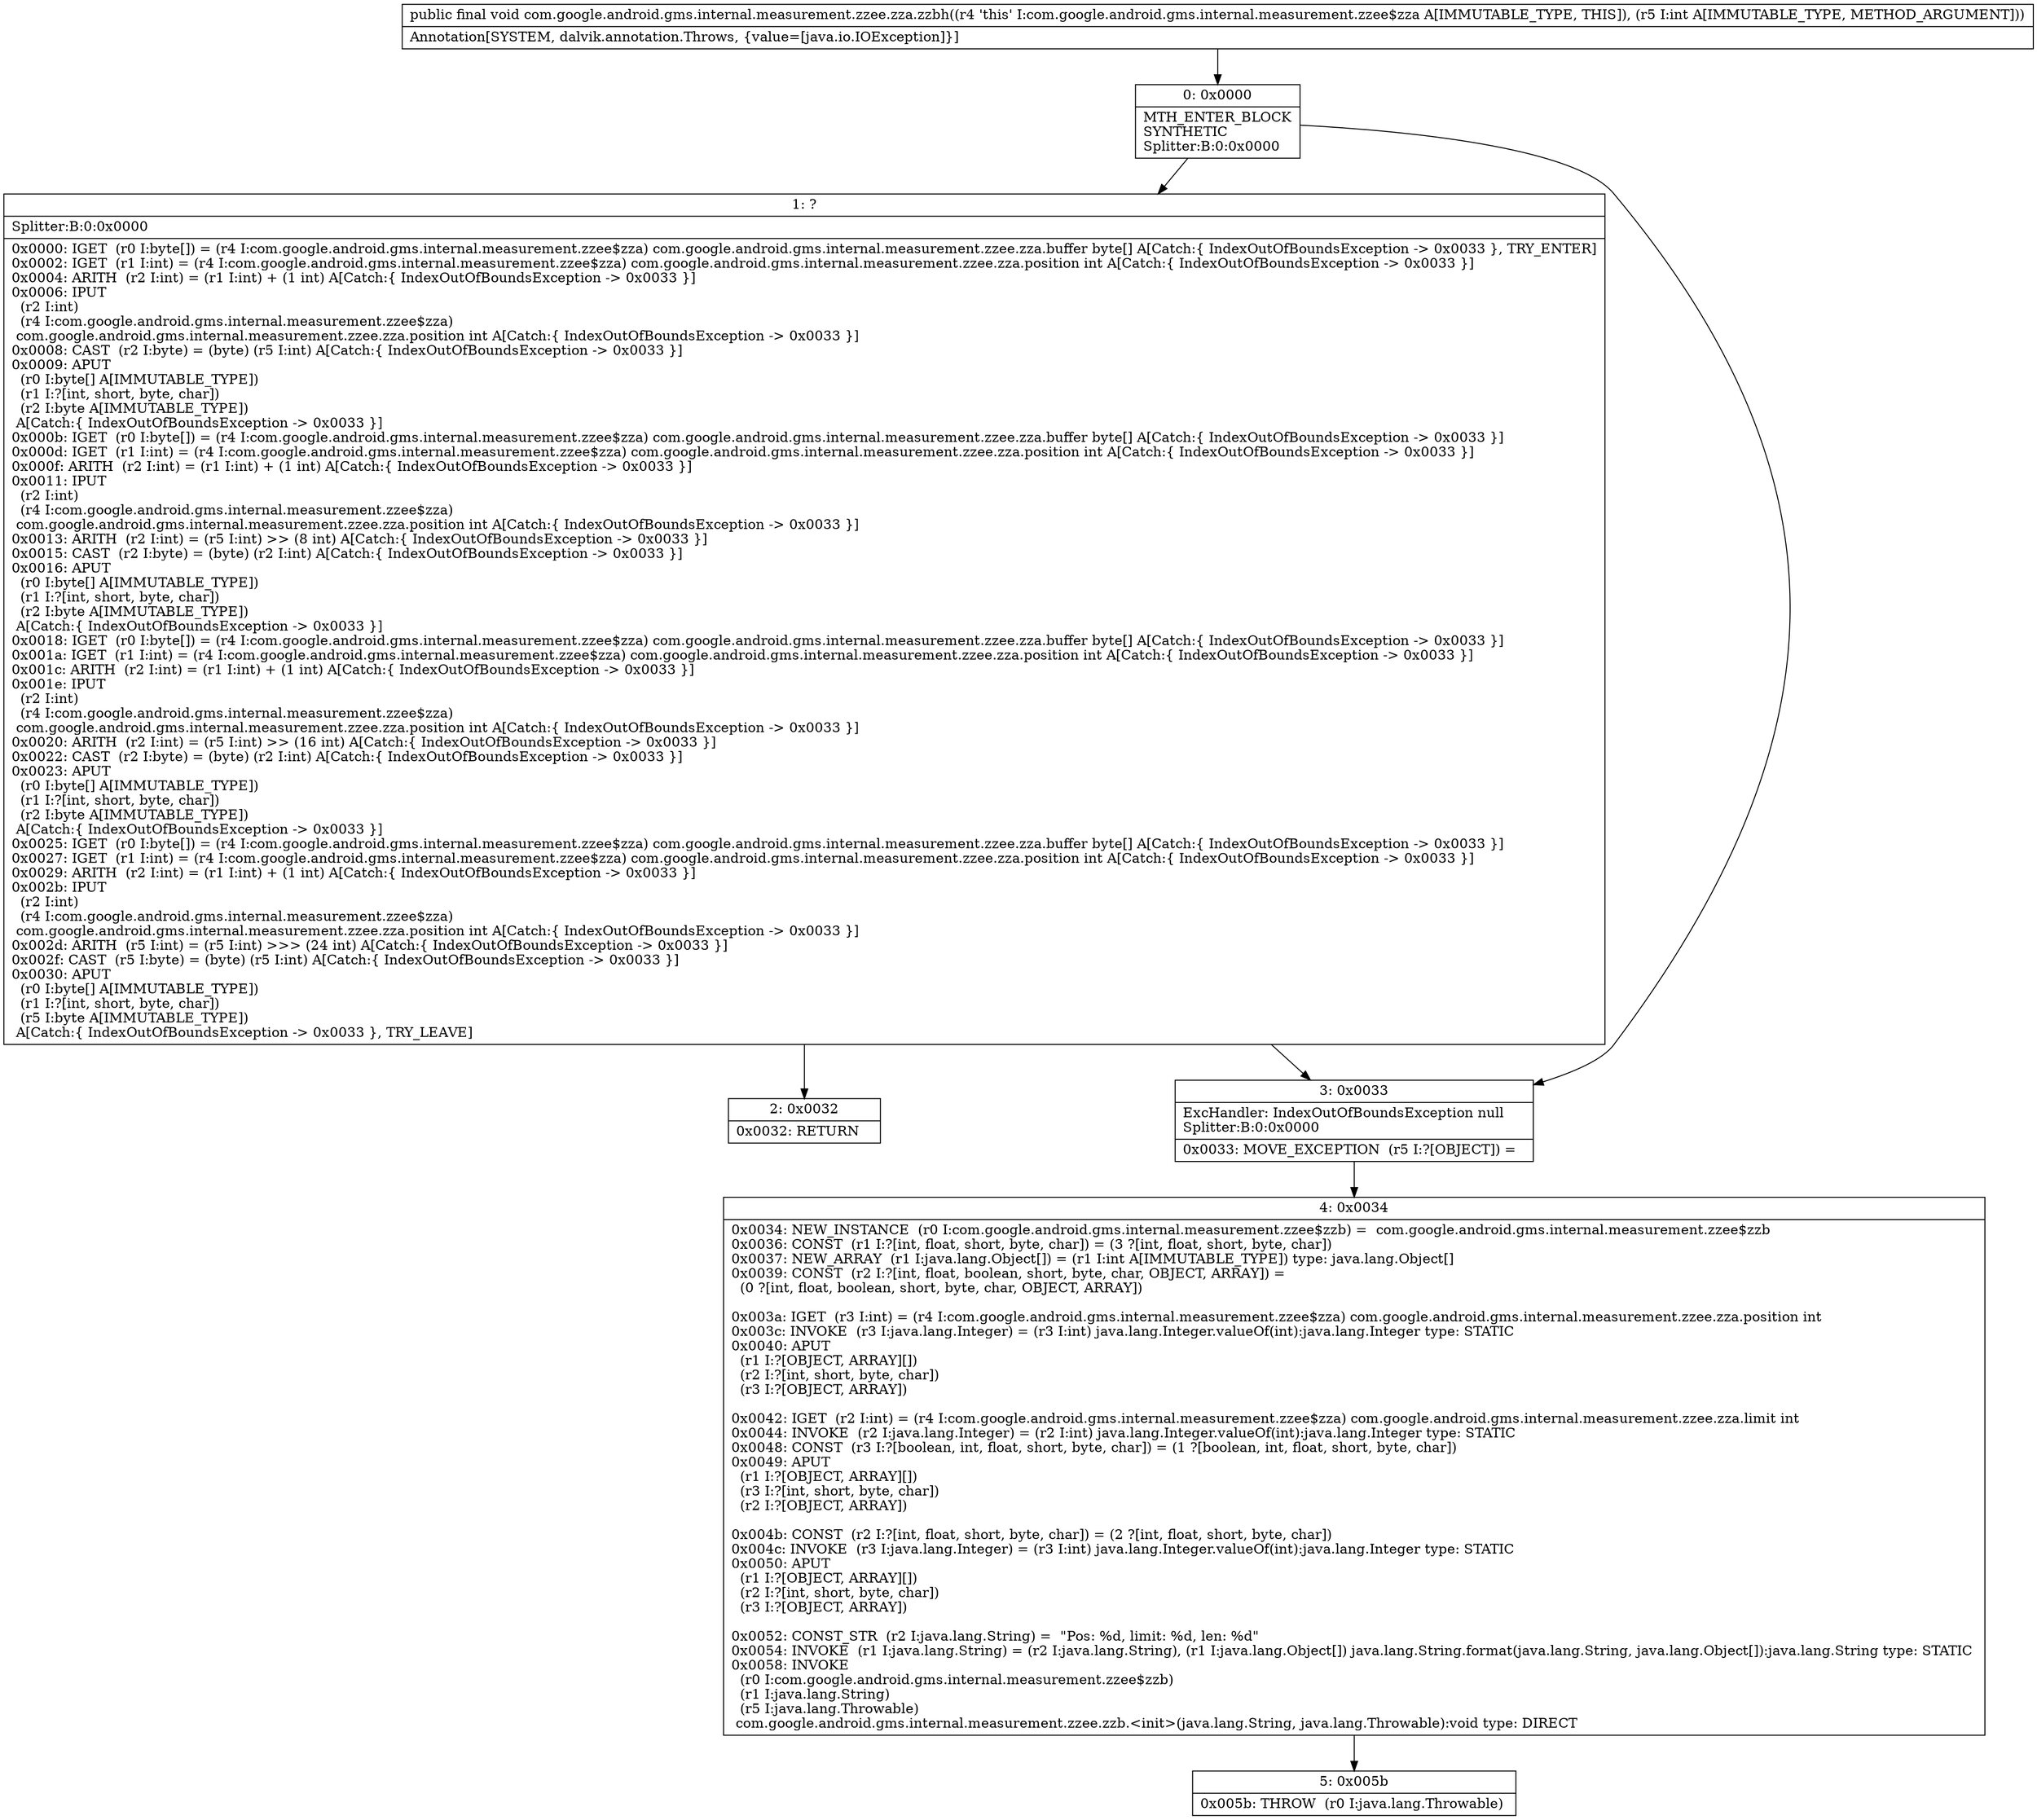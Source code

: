 digraph "CFG forcom.google.android.gms.internal.measurement.zzee.zza.zzbh(I)V" {
Node_0 [shape=record,label="{0\:\ 0x0000|MTH_ENTER_BLOCK\lSYNTHETIC\lSplitter:B:0:0x0000\l}"];
Node_1 [shape=record,label="{1\:\ ?|Splitter:B:0:0x0000\l|0x0000: IGET  (r0 I:byte[]) = (r4 I:com.google.android.gms.internal.measurement.zzee$zza) com.google.android.gms.internal.measurement.zzee.zza.buffer byte[] A[Catch:\{ IndexOutOfBoundsException \-\> 0x0033 \}, TRY_ENTER]\l0x0002: IGET  (r1 I:int) = (r4 I:com.google.android.gms.internal.measurement.zzee$zza) com.google.android.gms.internal.measurement.zzee.zza.position int A[Catch:\{ IndexOutOfBoundsException \-\> 0x0033 \}]\l0x0004: ARITH  (r2 I:int) = (r1 I:int) + (1 int) A[Catch:\{ IndexOutOfBoundsException \-\> 0x0033 \}]\l0x0006: IPUT  \l  (r2 I:int)\l  (r4 I:com.google.android.gms.internal.measurement.zzee$zza)\l com.google.android.gms.internal.measurement.zzee.zza.position int A[Catch:\{ IndexOutOfBoundsException \-\> 0x0033 \}]\l0x0008: CAST  (r2 I:byte) = (byte) (r5 I:int) A[Catch:\{ IndexOutOfBoundsException \-\> 0x0033 \}]\l0x0009: APUT  \l  (r0 I:byte[] A[IMMUTABLE_TYPE])\l  (r1 I:?[int, short, byte, char])\l  (r2 I:byte A[IMMUTABLE_TYPE])\l A[Catch:\{ IndexOutOfBoundsException \-\> 0x0033 \}]\l0x000b: IGET  (r0 I:byte[]) = (r4 I:com.google.android.gms.internal.measurement.zzee$zza) com.google.android.gms.internal.measurement.zzee.zza.buffer byte[] A[Catch:\{ IndexOutOfBoundsException \-\> 0x0033 \}]\l0x000d: IGET  (r1 I:int) = (r4 I:com.google.android.gms.internal.measurement.zzee$zza) com.google.android.gms.internal.measurement.zzee.zza.position int A[Catch:\{ IndexOutOfBoundsException \-\> 0x0033 \}]\l0x000f: ARITH  (r2 I:int) = (r1 I:int) + (1 int) A[Catch:\{ IndexOutOfBoundsException \-\> 0x0033 \}]\l0x0011: IPUT  \l  (r2 I:int)\l  (r4 I:com.google.android.gms.internal.measurement.zzee$zza)\l com.google.android.gms.internal.measurement.zzee.zza.position int A[Catch:\{ IndexOutOfBoundsException \-\> 0x0033 \}]\l0x0013: ARITH  (r2 I:int) = (r5 I:int) \>\> (8 int) A[Catch:\{ IndexOutOfBoundsException \-\> 0x0033 \}]\l0x0015: CAST  (r2 I:byte) = (byte) (r2 I:int) A[Catch:\{ IndexOutOfBoundsException \-\> 0x0033 \}]\l0x0016: APUT  \l  (r0 I:byte[] A[IMMUTABLE_TYPE])\l  (r1 I:?[int, short, byte, char])\l  (r2 I:byte A[IMMUTABLE_TYPE])\l A[Catch:\{ IndexOutOfBoundsException \-\> 0x0033 \}]\l0x0018: IGET  (r0 I:byte[]) = (r4 I:com.google.android.gms.internal.measurement.zzee$zza) com.google.android.gms.internal.measurement.zzee.zza.buffer byte[] A[Catch:\{ IndexOutOfBoundsException \-\> 0x0033 \}]\l0x001a: IGET  (r1 I:int) = (r4 I:com.google.android.gms.internal.measurement.zzee$zza) com.google.android.gms.internal.measurement.zzee.zza.position int A[Catch:\{ IndexOutOfBoundsException \-\> 0x0033 \}]\l0x001c: ARITH  (r2 I:int) = (r1 I:int) + (1 int) A[Catch:\{ IndexOutOfBoundsException \-\> 0x0033 \}]\l0x001e: IPUT  \l  (r2 I:int)\l  (r4 I:com.google.android.gms.internal.measurement.zzee$zza)\l com.google.android.gms.internal.measurement.zzee.zza.position int A[Catch:\{ IndexOutOfBoundsException \-\> 0x0033 \}]\l0x0020: ARITH  (r2 I:int) = (r5 I:int) \>\> (16 int) A[Catch:\{ IndexOutOfBoundsException \-\> 0x0033 \}]\l0x0022: CAST  (r2 I:byte) = (byte) (r2 I:int) A[Catch:\{ IndexOutOfBoundsException \-\> 0x0033 \}]\l0x0023: APUT  \l  (r0 I:byte[] A[IMMUTABLE_TYPE])\l  (r1 I:?[int, short, byte, char])\l  (r2 I:byte A[IMMUTABLE_TYPE])\l A[Catch:\{ IndexOutOfBoundsException \-\> 0x0033 \}]\l0x0025: IGET  (r0 I:byte[]) = (r4 I:com.google.android.gms.internal.measurement.zzee$zza) com.google.android.gms.internal.measurement.zzee.zza.buffer byte[] A[Catch:\{ IndexOutOfBoundsException \-\> 0x0033 \}]\l0x0027: IGET  (r1 I:int) = (r4 I:com.google.android.gms.internal.measurement.zzee$zza) com.google.android.gms.internal.measurement.zzee.zza.position int A[Catch:\{ IndexOutOfBoundsException \-\> 0x0033 \}]\l0x0029: ARITH  (r2 I:int) = (r1 I:int) + (1 int) A[Catch:\{ IndexOutOfBoundsException \-\> 0x0033 \}]\l0x002b: IPUT  \l  (r2 I:int)\l  (r4 I:com.google.android.gms.internal.measurement.zzee$zza)\l com.google.android.gms.internal.measurement.zzee.zza.position int A[Catch:\{ IndexOutOfBoundsException \-\> 0x0033 \}]\l0x002d: ARITH  (r5 I:int) = (r5 I:int) \>\>\> (24 int) A[Catch:\{ IndexOutOfBoundsException \-\> 0x0033 \}]\l0x002f: CAST  (r5 I:byte) = (byte) (r5 I:int) A[Catch:\{ IndexOutOfBoundsException \-\> 0x0033 \}]\l0x0030: APUT  \l  (r0 I:byte[] A[IMMUTABLE_TYPE])\l  (r1 I:?[int, short, byte, char])\l  (r5 I:byte A[IMMUTABLE_TYPE])\l A[Catch:\{ IndexOutOfBoundsException \-\> 0x0033 \}, TRY_LEAVE]\l}"];
Node_2 [shape=record,label="{2\:\ 0x0032|0x0032: RETURN   \l}"];
Node_3 [shape=record,label="{3\:\ 0x0033|ExcHandler: IndexOutOfBoundsException null\lSplitter:B:0:0x0000\l|0x0033: MOVE_EXCEPTION  (r5 I:?[OBJECT]) =  \l}"];
Node_4 [shape=record,label="{4\:\ 0x0034|0x0034: NEW_INSTANCE  (r0 I:com.google.android.gms.internal.measurement.zzee$zzb) =  com.google.android.gms.internal.measurement.zzee$zzb \l0x0036: CONST  (r1 I:?[int, float, short, byte, char]) = (3 ?[int, float, short, byte, char]) \l0x0037: NEW_ARRAY  (r1 I:java.lang.Object[]) = (r1 I:int A[IMMUTABLE_TYPE]) type: java.lang.Object[] \l0x0039: CONST  (r2 I:?[int, float, boolean, short, byte, char, OBJECT, ARRAY]) = \l  (0 ?[int, float, boolean, short, byte, char, OBJECT, ARRAY])\l \l0x003a: IGET  (r3 I:int) = (r4 I:com.google.android.gms.internal.measurement.zzee$zza) com.google.android.gms.internal.measurement.zzee.zza.position int \l0x003c: INVOKE  (r3 I:java.lang.Integer) = (r3 I:int) java.lang.Integer.valueOf(int):java.lang.Integer type: STATIC \l0x0040: APUT  \l  (r1 I:?[OBJECT, ARRAY][])\l  (r2 I:?[int, short, byte, char])\l  (r3 I:?[OBJECT, ARRAY])\l \l0x0042: IGET  (r2 I:int) = (r4 I:com.google.android.gms.internal.measurement.zzee$zza) com.google.android.gms.internal.measurement.zzee.zza.limit int \l0x0044: INVOKE  (r2 I:java.lang.Integer) = (r2 I:int) java.lang.Integer.valueOf(int):java.lang.Integer type: STATIC \l0x0048: CONST  (r3 I:?[boolean, int, float, short, byte, char]) = (1 ?[boolean, int, float, short, byte, char]) \l0x0049: APUT  \l  (r1 I:?[OBJECT, ARRAY][])\l  (r3 I:?[int, short, byte, char])\l  (r2 I:?[OBJECT, ARRAY])\l \l0x004b: CONST  (r2 I:?[int, float, short, byte, char]) = (2 ?[int, float, short, byte, char]) \l0x004c: INVOKE  (r3 I:java.lang.Integer) = (r3 I:int) java.lang.Integer.valueOf(int):java.lang.Integer type: STATIC \l0x0050: APUT  \l  (r1 I:?[OBJECT, ARRAY][])\l  (r2 I:?[int, short, byte, char])\l  (r3 I:?[OBJECT, ARRAY])\l \l0x0052: CONST_STR  (r2 I:java.lang.String) =  \"Pos: %d, limit: %d, len: %d\" \l0x0054: INVOKE  (r1 I:java.lang.String) = (r2 I:java.lang.String), (r1 I:java.lang.Object[]) java.lang.String.format(java.lang.String, java.lang.Object[]):java.lang.String type: STATIC \l0x0058: INVOKE  \l  (r0 I:com.google.android.gms.internal.measurement.zzee$zzb)\l  (r1 I:java.lang.String)\l  (r5 I:java.lang.Throwable)\l com.google.android.gms.internal.measurement.zzee.zzb.\<init\>(java.lang.String, java.lang.Throwable):void type: DIRECT \l}"];
Node_5 [shape=record,label="{5\:\ 0x005b|0x005b: THROW  (r0 I:java.lang.Throwable) \l}"];
MethodNode[shape=record,label="{public final void com.google.android.gms.internal.measurement.zzee.zza.zzbh((r4 'this' I:com.google.android.gms.internal.measurement.zzee$zza A[IMMUTABLE_TYPE, THIS]), (r5 I:int A[IMMUTABLE_TYPE, METHOD_ARGUMENT]))  | Annotation[SYSTEM, dalvik.annotation.Throws, \{value=[java.io.IOException]\}]\l}"];
MethodNode -> Node_0;
Node_0 -> Node_1;
Node_0 -> Node_3;
Node_1 -> Node_2;
Node_1 -> Node_3;
Node_3 -> Node_4;
Node_4 -> Node_5;
}

